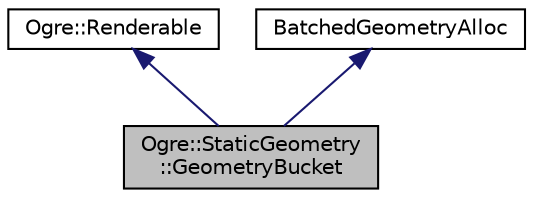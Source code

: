 digraph "Ogre::StaticGeometry::GeometryBucket"
{
  bgcolor="transparent";
  edge [fontname="Helvetica",fontsize="10",labelfontname="Helvetica",labelfontsize="10"];
  node [fontname="Helvetica",fontsize="10",shape=record];
  Node0 [label="Ogre::StaticGeometry\l::GeometryBucket",height=0.2,width=0.4,color="black", fillcolor="grey75", style="filled", fontcolor="black"];
  Node1 -> Node0 [dir="back",color="midnightblue",fontsize="10",style="solid",fontname="Helvetica"];
  Node1 [label="Ogre::Renderable",height=0.2,width=0.4,color="black",URL="$class_ogre_1_1_renderable.html",tooltip="Abstract class defining the interface all renderable objects must implement. "];
  Node2 -> Node0 [dir="back",color="midnightblue",fontsize="10",style="solid",fontname="Helvetica"];
  Node2 [label="BatchedGeometryAlloc",height=0.2,width=0.4,color="black",URL="$class_ogre_1_1_allocated_object.html"];
}
